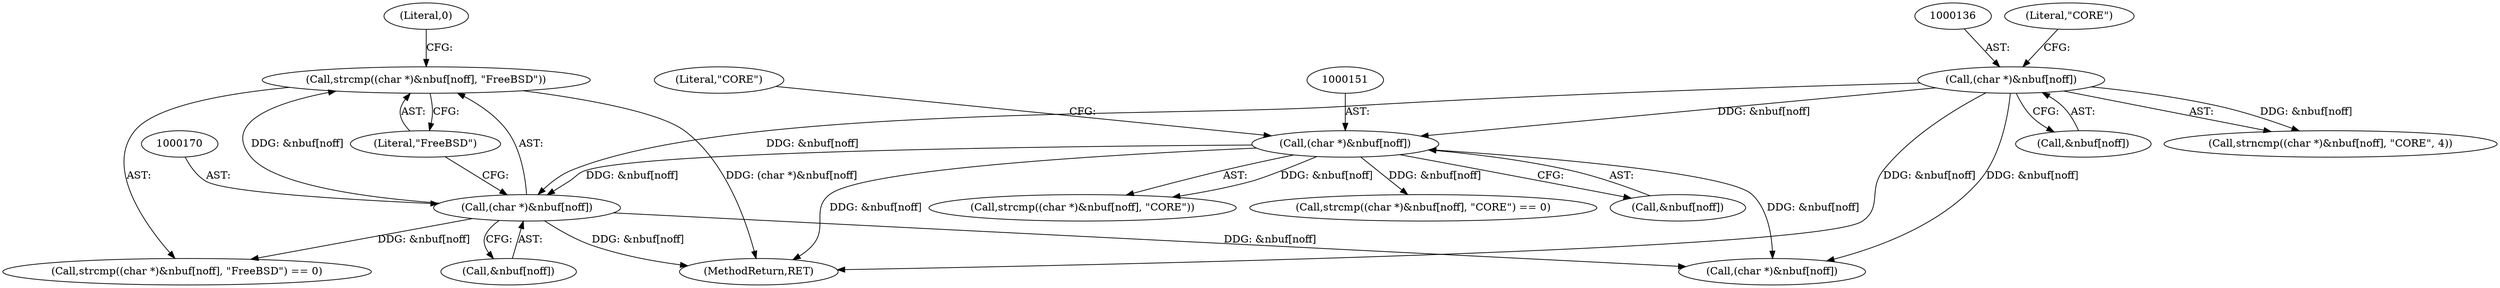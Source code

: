 digraph "0_file_2858eaf99f6cc5aae129bcbf1e24ad160240185f@API" {
"1000168" [label="(Call,strcmp((char *)&nbuf[noff], \"FreeBSD\"))"];
"1000169" [label="(Call,(char *)&nbuf[noff])"];
"1000150" [label="(Call,(char *)&nbuf[noff])"];
"1000135" [label="(Call,(char *)&nbuf[noff])"];
"1000148" [label="(Call,strcmp((char *)&nbuf[noff], \"CORE\") == 0)"];
"1000141" [label="(Literal,\"CORE\")"];
"1000152" [label="(Call,&nbuf[noff])"];
"1000150" [label="(Call,(char *)&nbuf[noff])"];
"1000137" [label="(Call,&nbuf[noff])"];
"1000134" [label="(Call,strncmp((char *)&nbuf[noff], \"CORE\", 4))"];
"1000156" [label="(Literal,\"CORE\")"];
"1000176" [label="(Literal,0)"];
"1000167" [label="(Call,strcmp((char *)&nbuf[noff], \"FreeBSD\") == 0)"];
"1000135" [label="(Call,(char *)&nbuf[noff])"];
"1000548" [label="(MethodReturn,RET)"];
"1000188" [label="(Call,(char *)&nbuf[noff])"];
"1000175" [label="(Literal,\"FreeBSD\")"];
"1000149" [label="(Call,strcmp((char *)&nbuf[noff], \"CORE\"))"];
"1000171" [label="(Call,&nbuf[noff])"];
"1000169" [label="(Call,(char *)&nbuf[noff])"];
"1000168" [label="(Call,strcmp((char *)&nbuf[noff], \"FreeBSD\"))"];
"1000168" -> "1000167"  [label="AST: "];
"1000168" -> "1000175"  [label="CFG: "];
"1000169" -> "1000168"  [label="AST: "];
"1000175" -> "1000168"  [label="AST: "];
"1000176" -> "1000168"  [label="CFG: "];
"1000168" -> "1000548"  [label="DDG: (char *)&nbuf[noff]"];
"1000169" -> "1000168"  [label="DDG: &nbuf[noff]"];
"1000169" -> "1000171"  [label="CFG: "];
"1000170" -> "1000169"  [label="AST: "];
"1000171" -> "1000169"  [label="AST: "];
"1000175" -> "1000169"  [label="CFG: "];
"1000169" -> "1000548"  [label="DDG: &nbuf[noff]"];
"1000169" -> "1000167"  [label="DDG: &nbuf[noff]"];
"1000150" -> "1000169"  [label="DDG: &nbuf[noff]"];
"1000135" -> "1000169"  [label="DDG: &nbuf[noff]"];
"1000169" -> "1000188"  [label="DDG: &nbuf[noff]"];
"1000150" -> "1000149"  [label="AST: "];
"1000150" -> "1000152"  [label="CFG: "];
"1000151" -> "1000150"  [label="AST: "];
"1000152" -> "1000150"  [label="AST: "];
"1000156" -> "1000150"  [label="CFG: "];
"1000150" -> "1000548"  [label="DDG: &nbuf[noff]"];
"1000150" -> "1000148"  [label="DDG: &nbuf[noff]"];
"1000150" -> "1000149"  [label="DDG: &nbuf[noff]"];
"1000135" -> "1000150"  [label="DDG: &nbuf[noff]"];
"1000150" -> "1000188"  [label="DDG: &nbuf[noff]"];
"1000135" -> "1000134"  [label="AST: "];
"1000135" -> "1000137"  [label="CFG: "];
"1000136" -> "1000135"  [label="AST: "];
"1000137" -> "1000135"  [label="AST: "];
"1000141" -> "1000135"  [label="CFG: "];
"1000135" -> "1000548"  [label="DDG: &nbuf[noff]"];
"1000135" -> "1000134"  [label="DDG: &nbuf[noff]"];
"1000135" -> "1000188"  [label="DDG: &nbuf[noff]"];
}
